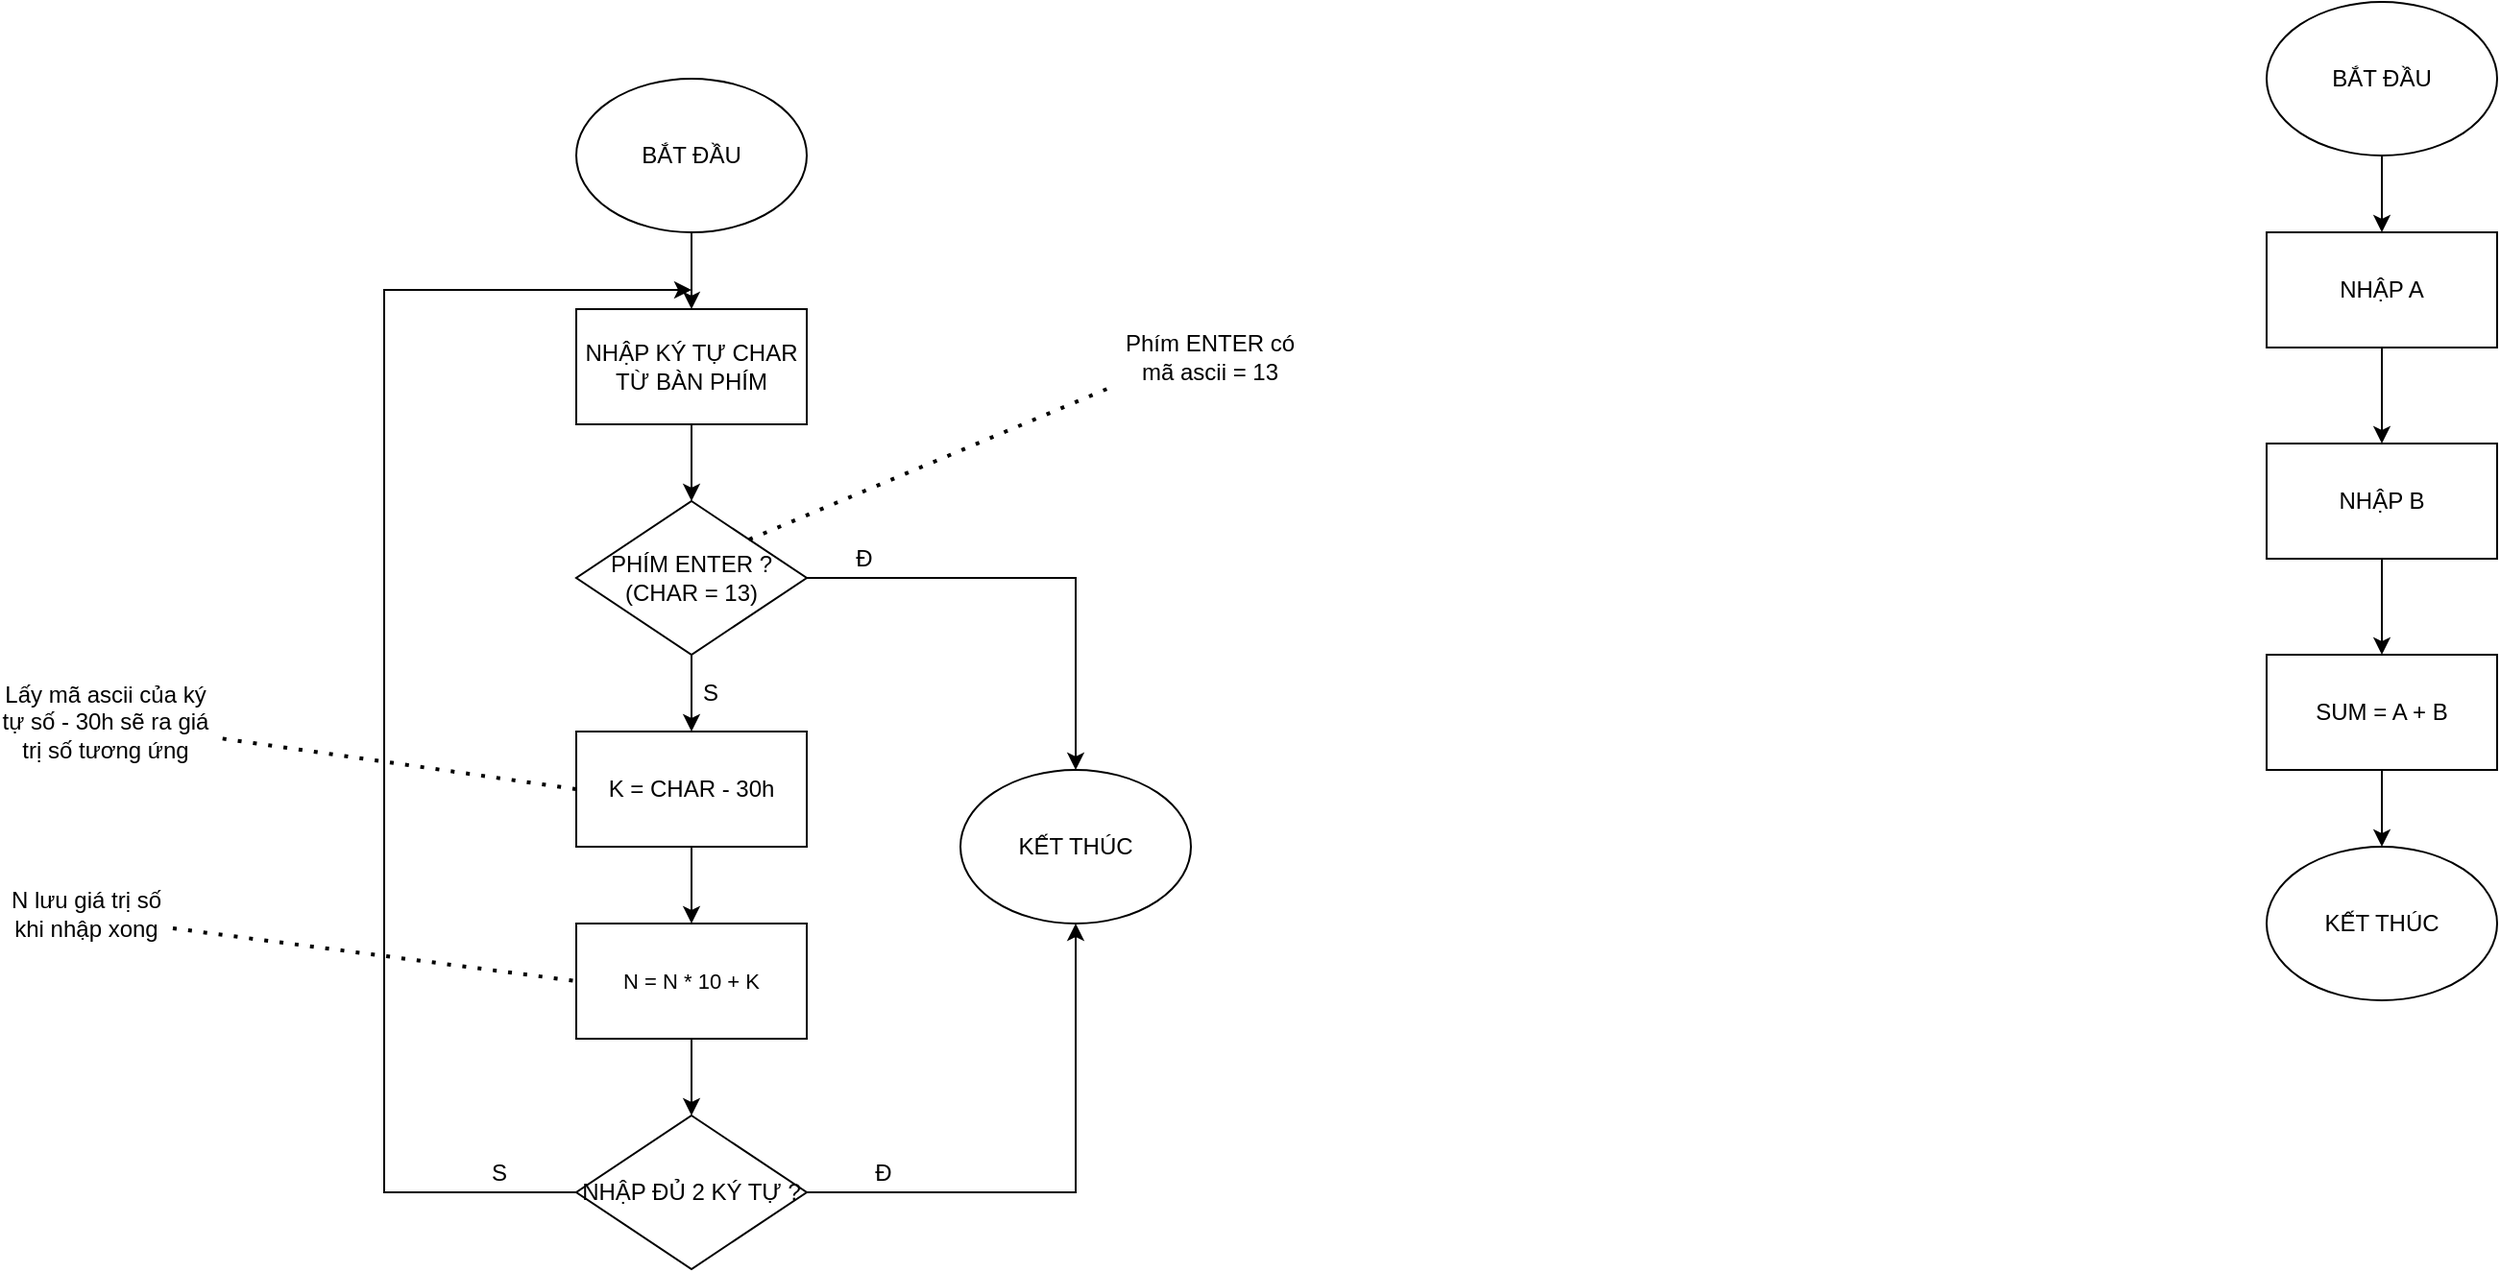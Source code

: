 <mxfile version="21.3.8" type="device">
  <diagram name="Page-1" id="qV1BDm43p2JUHh2pjWyU">
    <mxGraphModel dx="1433" dy="1001" grid="0" gridSize="10" guides="1" tooltips="1" connect="1" arrows="1" fold="1" page="0" pageScale="1" pageWidth="850" pageHeight="1100" math="0" shadow="0">
      <root>
        <mxCell id="0" />
        <mxCell id="1" parent="0" />
        <mxCell id="MgpkwVo8_xVV5x1iAArD-15" value="" style="edgeStyle=orthogonalEdgeStyle;rounded=0;orthogonalLoop=1;jettySize=auto;html=1;" edge="1" parent="1" source="MgpkwVo8_xVV5x1iAArD-1" target="MgpkwVo8_xVV5x1iAArD-2">
          <mxGeometry relative="1" as="geometry" />
        </mxCell>
        <mxCell id="MgpkwVo8_xVV5x1iAArD-1" value="BẮT ĐẦU" style="ellipse;whiteSpace=wrap;html=1;" vertex="1" parent="1">
          <mxGeometry x="340" width="120" height="80" as="geometry" />
        </mxCell>
        <mxCell id="MgpkwVo8_xVV5x1iAArD-10" value="" style="edgeStyle=orthogonalEdgeStyle;rounded=0;orthogonalLoop=1;jettySize=auto;html=1;" edge="1" parent="1" source="MgpkwVo8_xVV5x1iAArD-2" target="MgpkwVo8_xVV5x1iAArD-7">
          <mxGeometry relative="1" as="geometry" />
        </mxCell>
        <mxCell id="MgpkwVo8_xVV5x1iAArD-2" value="NHẬP KÝ TỰ CHAR TỪ BÀN PHÍM" style="rounded=0;whiteSpace=wrap;html=1;" vertex="1" parent="1">
          <mxGeometry x="340" y="120" width="120" height="60" as="geometry" />
        </mxCell>
        <mxCell id="MgpkwVo8_xVV5x1iAArD-12" value="" style="edgeStyle=orthogonalEdgeStyle;rounded=0;orthogonalLoop=1;jettySize=auto;html=1;" edge="1" parent="1" source="MgpkwVo8_xVV5x1iAArD-3" target="MgpkwVo8_xVV5x1iAArD-4">
          <mxGeometry relative="1" as="geometry" />
        </mxCell>
        <mxCell id="MgpkwVo8_xVV5x1iAArD-3" value="K = CHAR - 30h" style="rounded=0;whiteSpace=wrap;html=1;" vertex="1" parent="1">
          <mxGeometry x="340" y="340" width="120" height="60" as="geometry" />
        </mxCell>
        <mxCell id="MgpkwVo8_xVV5x1iAArD-13" value="" style="edgeStyle=orthogonalEdgeStyle;rounded=0;orthogonalLoop=1;jettySize=auto;html=1;" edge="1" parent="1" source="MgpkwVo8_xVV5x1iAArD-4" target="MgpkwVo8_xVV5x1iAArD-9">
          <mxGeometry relative="1" as="geometry" />
        </mxCell>
        <mxCell id="MgpkwVo8_xVV5x1iAArD-4" value="&lt;font style=&quot;font-size: 11px;&quot;&gt;N = N * 10 + K&lt;/font&gt;" style="rounded=0;whiteSpace=wrap;html=1;" vertex="1" parent="1">
          <mxGeometry x="340" y="440" width="120" height="60" as="geometry" />
        </mxCell>
        <mxCell id="MgpkwVo8_xVV5x1iAArD-11" value="" style="edgeStyle=orthogonalEdgeStyle;rounded=0;orthogonalLoop=1;jettySize=auto;html=1;" edge="1" parent="1" source="MgpkwVo8_xVV5x1iAArD-7" target="MgpkwVo8_xVV5x1iAArD-3">
          <mxGeometry relative="1" as="geometry" />
        </mxCell>
        <mxCell id="MgpkwVo8_xVV5x1iAArD-7" value="PHÍM ENTER ? (CHAR = 13)" style="rhombus;whiteSpace=wrap;html=1;" vertex="1" parent="1">
          <mxGeometry x="340" y="220" width="120" height="80" as="geometry" />
        </mxCell>
        <mxCell id="MgpkwVo8_xVV5x1iAArD-8" value="KẾT THÚC" style="ellipse;whiteSpace=wrap;html=1;" vertex="1" parent="1">
          <mxGeometry x="540" y="360" width="120" height="80" as="geometry" />
        </mxCell>
        <mxCell id="MgpkwVo8_xVV5x1iAArD-9" value="NHẬP ĐỦ 2 KÝ TỰ ?" style="rhombus;whiteSpace=wrap;html=1;" vertex="1" parent="1">
          <mxGeometry x="340" y="540" width="120" height="80" as="geometry" />
        </mxCell>
        <mxCell id="MgpkwVo8_xVV5x1iAArD-14" value="" style="endArrow=classic;html=1;rounded=0;exitX=0;exitY=0.5;exitDx=0;exitDy=0;" edge="1" parent="1" source="MgpkwVo8_xVV5x1iAArD-9">
          <mxGeometry width="50" height="50" relative="1" as="geometry">
            <mxPoint x="400" y="400" as="sourcePoint" />
            <mxPoint x="400" y="110" as="targetPoint" />
            <Array as="points">
              <mxPoint x="240" y="580" />
              <mxPoint x="240" y="110" />
            </Array>
          </mxGeometry>
        </mxCell>
        <mxCell id="MgpkwVo8_xVV5x1iAArD-16" value="" style="endArrow=classic;html=1;rounded=0;exitX=1;exitY=0.5;exitDx=0;exitDy=0;entryX=0.5;entryY=0;entryDx=0;entryDy=0;" edge="1" parent="1" source="MgpkwVo8_xVV5x1iAArD-7" target="MgpkwVo8_xVV5x1iAArD-8">
          <mxGeometry width="50" height="50" relative="1" as="geometry">
            <mxPoint x="400" y="370" as="sourcePoint" />
            <mxPoint x="450" y="320" as="targetPoint" />
            <Array as="points">
              <mxPoint x="600" y="260" />
            </Array>
          </mxGeometry>
        </mxCell>
        <mxCell id="MgpkwVo8_xVV5x1iAArD-17" value="" style="endArrow=classic;html=1;rounded=0;exitX=1;exitY=0.5;exitDx=0;exitDy=0;entryX=0.5;entryY=1;entryDx=0;entryDy=0;" edge="1" parent="1" source="MgpkwVo8_xVV5x1iAArD-9" target="MgpkwVo8_xVV5x1iAArD-8">
          <mxGeometry width="50" height="50" relative="1" as="geometry">
            <mxPoint x="400" y="370" as="sourcePoint" />
            <mxPoint x="450" y="320" as="targetPoint" />
            <Array as="points">
              <mxPoint x="600" y="580" />
            </Array>
          </mxGeometry>
        </mxCell>
        <mxCell id="MgpkwVo8_xVV5x1iAArD-18" value="N lưu giá trị số khi nhập xong" style="text;html=1;strokeColor=none;fillColor=none;align=center;verticalAlign=middle;whiteSpace=wrap;rounded=0;" vertex="1" parent="1">
          <mxGeometry x="40" y="420" width="90" height="30" as="geometry" />
        </mxCell>
        <mxCell id="MgpkwVo8_xVV5x1iAArD-19" value="" style="endArrow=none;dashed=1;html=1;dashPattern=1 3;strokeWidth=2;rounded=0;exitX=1;exitY=0.75;exitDx=0;exitDy=0;entryX=0;entryY=0.5;entryDx=0;entryDy=0;" edge="1" parent="1" source="MgpkwVo8_xVV5x1iAArD-18" target="MgpkwVo8_xVV5x1iAArD-4">
          <mxGeometry width="50" height="50" relative="1" as="geometry">
            <mxPoint x="400" y="370" as="sourcePoint" />
            <mxPoint x="450" y="320" as="targetPoint" />
          </mxGeometry>
        </mxCell>
        <mxCell id="MgpkwVo8_xVV5x1iAArD-20" value="" style="endArrow=none;dashed=1;html=1;dashPattern=1 3;strokeWidth=2;rounded=0;exitX=0;exitY=0.5;exitDx=0;exitDy=0;" edge="1" parent="1" source="MgpkwVo8_xVV5x1iAArD-3" target="MgpkwVo8_xVV5x1iAArD-21">
          <mxGeometry width="50" height="50" relative="1" as="geometry">
            <mxPoint x="400" y="370" as="sourcePoint" />
            <mxPoint x="170" y="350" as="targetPoint" />
          </mxGeometry>
        </mxCell>
        <mxCell id="MgpkwVo8_xVV5x1iAArD-21" value="Lấy mã ascii của ký tự số - 30h sẽ ra giá trị số tương ứng" style="text;html=1;strokeColor=none;fillColor=none;align=center;verticalAlign=middle;whiteSpace=wrap;rounded=0;" vertex="1" parent="1">
          <mxGeometry x="40" y="320" width="110" height="30" as="geometry" />
        </mxCell>
        <mxCell id="MgpkwVo8_xVV5x1iAArD-22" value="Phím ENTER có mã ascii = 13" style="text;html=1;strokeColor=none;fillColor=none;align=center;verticalAlign=middle;whiteSpace=wrap;rounded=0;" vertex="1" parent="1">
          <mxGeometry x="620" y="130" width="100" height="30" as="geometry" />
        </mxCell>
        <mxCell id="MgpkwVo8_xVV5x1iAArD-23" value="" style="endArrow=none;dashed=1;html=1;dashPattern=1 3;strokeWidth=2;rounded=0;entryX=0;entryY=1;entryDx=0;entryDy=0;exitX=1;exitY=0;exitDx=0;exitDy=0;" edge="1" parent="1" source="MgpkwVo8_xVV5x1iAArD-7" target="MgpkwVo8_xVV5x1iAArD-22">
          <mxGeometry width="50" height="50" relative="1" as="geometry">
            <mxPoint x="400" y="370" as="sourcePoint" />
            <mxPoint x="450" y="320" as="targetPoint" />
          </mxGeometry>
        </mxCell>
        <mxCell id="MgpkwVo8_xVV5x1iAArD-24" value="Đ" style="text;html=1;strokeColor=none;fillColor=none;align=center;verticalAlign=middle;whiteSpace=wrap;rounded=0;" vertex="1" parent="1">
          <mxGeometry x="470" y="240" width="40" height="20" as="geometry" />
        </mxCell>
        <mxCell id="MgpkwVo8_xVV5x1iAArD-25" value="Đ" style="text;html=1;strokeColor=none;fillColor=none;align=center;verticalAlign=middle;whiteSpace=wrap;rounded=0;" vertex="1" parent="1">
          <mxGeometry x="480" y="560" width="40" height="20" as="geometry" />
        </mxCell>
        <mxCell id="MgpkwVo8_xVV5x1iAArD-26" value="S" style="text;html=1;strokeColor=none;fillColor=none;align=center;verticalAlign=middle;whiteSpace=wrap;rounded=0;" vertex="1" parent="1">
          <mxGeometry x="280" y="560" width="40" height="20" as="geometry" />
        </mxCell>
        <mxCell id="MgpkwVo8_xVV5x1iAArD-27" value="S" style="text;html=1;strokeColor=none;fillColor=none;align=center;verticalAlign=middle;whiteSpace=wrap;rounded=0;" vertex="1" parent="1">
          <mxGeometry x="390" y="310" width="40" height="20" as="geometry" />
        </mxCell>
        <mxCell id="MgpkwVo8_xVV5x1iAArD-33" value="" style="edgeStyle=orthogonalEdgeStyle;rounded=0;orthogonalLoop=1;jettySize=auto;html=1;" edge="1" parent="1" source="MgpkwVo8_xVV5x1iAArD-28" target="MgpkwVo8_xVV5x1iAArD-29">
          <mxGeometry relative="1" as="geometry" />
        </mxCell>
        <mxCell id="MgpkwVo8_xVV5x1iAArD-28" value="BẮT ĐẦU" style="ellipse;whiteSpace=wrap;html=1;" vertex="1" parent="1">
          <mxGeometry x="1220" y="-40" width="120" height="80" as="geometry" />
        </mxCell>
        <mxCell id="MgpkwVo8_xVV5x1iAArD-34" value="" style="edgeStyle=orthogonalEdgeStyle;rounded=0;orthogonalLoop=1;jettySize=auto;html=1;" edge="1" parent="1" source="MgpkwVo8_xVV5x1iAArD-29" target="MgpkwVo8_xVV5x1iAArD-30">
          <mxGeometry relative="1" as="geometry" />
        </mxCell>
        <mxCell id="MgpkwVo8_xVV5x1iAArD-29" value="NHẬP A" style="rounded=0;whiteSpace=wrap;html=1;" vertex="1" parent="1">
          <mxGeometry x="1220" y="80" width="120" height="60" as="geometry" />
        </mxCell>
        <mxCell id="MgpkwVo8_xVV5x1iAArD-35" value="" style="edgeStyle=orthogonalEdgeStyle;rounded=0;orthogonalLoop=1;jettySize=auto;html=1;" edge="1" parent="1" source="MgpkwVo8_xVV5x1iAArD-30" target="MgpkwVo8_xVV5x1iAArD-31">
          <mxGeometry relative="1" as="geometry" />
        </mxCell>
        <mxCell id="MgpkwVo8_xVV5x1iAArD-30" value="NHẬP B" style="rounded=0;whiteSpace=wrap;html=1;" vertex="1" parent="1">
          <mxGeometry x="1220" y="190" width="120" height="60" as="geometry" />
        </mxCell>
        <mxCell id="MgpkwVo8_xVV5x1iAArD-36" value="" style="edgeStyle=orthogonalEdgeStyle;rounded=0;orthogonalLoop=1;jettySize=auto;html=1;" edge="1" parent="1" source="MgpkwVo8_xVV5x1iAArD-31" target="MgpkwVo8_xVV5x1iAArD-32">
          <mxGeometry relative="1" as="geometry" />
        </mxCell>
        <mxCell id="MgpkwVo8_xVV5x1iAArD-31" value="SUM = A + B" style="rounded=0;whiteSpace=wrap;html=1;" vertex="1" parent="1">
          <mxGeometry x="1220" y="300" width="120" height="60" as="geometry" />
        </mxCell>
        <mxCell id="MgpkwVo8_xVV5x1iAArD-32" value="KẾT THÚC" style="ellipse;whiteSpace=wrap;html=1;" vertex="1" parent="1">
          <mxGeometry x="1220" y="400" width="120" height="80" as="geometry" />
        </mxCell>
      </root>
    </mxGraphModel>
  </diagram>
</mxfile>
